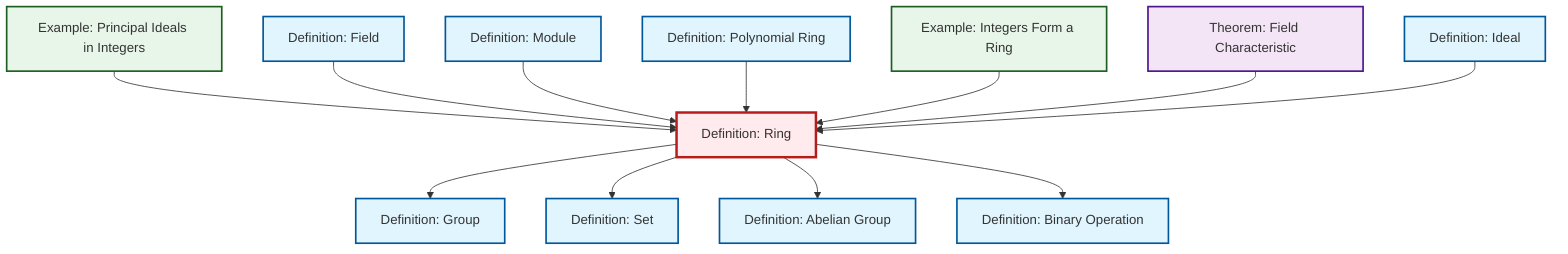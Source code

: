 graph TD
    classDef definition fill:#e1f5fe,stroke:#01579b,stroke-width:2px
    classDef theorem fill:#f3e5f5,stroke:#4a148c,stroke-width:2px
    classDef axiom fill:#fff3e0,stroke:#e65100,stroke-width:2px
    classDef example fill:#e8f5e9,stroke:#1b5e20,stroke-width:2px
    classDef current fill:#ffebee,stroke:#b71c1c,stroke-width:3px
    thm-field-characteristic["Theorem: Field Characteristic"]:::theorem
    def-polynomial-ring["Definition: Polynomial Ring"]:::definition
    def-set["Definition: Set"]:::definition
    def-field["Definition: Field"]:::definition
    def-group["Definition: Group"]:::definition
    def-ideal["Definition: Ideal"]:::definition
    def-binary-operation["Definition: Binary Operation"]:::definition
    def-abelian-group["Definition: Abelian Group"]:::definition
    def-module["Definition: Module"]:::definition
    ex-integers-ring["Example: Integers Form a Ring"]:::example
    def-ring["Definition: Ring"]:::definition
    ex-principal-ideal["Example: Principal Ideals in Integers"]:::example
    ex-principal-ideal --> def-ring
    def-field --> def-ring
    def-module --> def-ring
    def-ring --> def-group
    def-ring --> def-set
    def-ring --> def-abelian-group
    def-ring --> def-binary-operation
    def-polynomial-ring --> def-ring
    ex-integers-ring --> def-ring
    thm-field-characteristic --> def-ring
    def-ideal --> def-ring
    class def-ring current